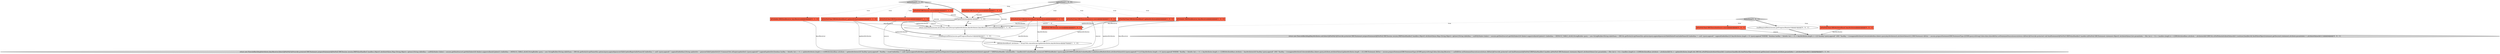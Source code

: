 digraph {
3 [style = filled, label = "updateData['1', '0', '0']", fillcolor = lightgray, shape = diamond image = "AAA0AAABBB1BBB"];
13 [style = filled, label = "@NotNull final DBSAttributeBase(( updateAttributes@@@2@@@['0', '1', '0']", fillcolor = tomato, shape = box image = "AAA0AAABBB2BBB"];
18 [style = filled, label = "readRequiredMeta(session.getProgressMonitor())@@@3@@@['0', '0', '1']", fillcolor = white, shape = ellipse image = "AAA0AAABBB3BBB"];
19 [style = filled, label = "@NotNull final DBSAttributeBase(( keyAttributes@@@2@@@['0', '0', '1']", fillcolor = tomato, shape = box image = "AAA0AAABBB3BBB"];
14 [style = filled, label = "@NotNull final DBCExecutionSource source@@@2@@@['0', '1', '0']", fillcolor = tomato, shape = box image = "AAA0AAABBB2BBB"];
20 [style = filled, label = "deleteData['0', '0', '1']", fillcolor = lightgray, shape = diamond image = "AAA0AAABBB3BBB"];
6 [style = filled, label = "return new ExecuteBatchImpl(attributes,keysReceiver,false){@NotNull @Override protected DBCStatement prepareStatement(@NotNull DBCSession session,DBDValueHandler(( handlers,Object(( attributeValues,Map<String,Object> options){String tableAlias = nullSQLDialect dialect = session.getDataSource().getSQLDialect()if (dialect.supportsAliasInUpdate()) {tableAlias = DEFAULT_TABLE_ALIAS}StringBuilder query = new StringBuilder()String tableName = DBUtils.getEntityScriptName(this,options)query.append(generateTableUpdateBegin(tableName))if (tableAlias != null) {query.append(' ').append(tableAlias)}String updateSet = generateTableUpdateSet()if (!CommonUtils.isEmpty(updateSet)) {query.append(\"\").append(updateSet)}boolean hasKey = falsefor (int i = 0 i < updateAttributes.length i++){DBSAttributeBase attribute = updateAttributes(i(if (hasKey) query.append(\",\")hasKey = trueif (tableAlias != null) {query.append(tableAlias).append(dialect.getStructSeparator())}query.append(getAttributeName(attribute)).append(\"=\")DBDValueHandler valueHandler = handlers(i(if (valueHandler instanceof DBDValueBinder) {query.append(((DBDValueBinder)valueHandler).makeQueryBind(attribute,attributeValues(i())}{query.append(\"?\")}}if (keyAttributes.length > 0) {query.append(\"WHERE \")hasKey = falsefor (int i = 0 i < keyAttributes.length i++){DBSAttributeBase attribute = keyAttributes(i(if (hasKey) query.append(\" AND \")hasKey = trueappendAttributeCriteria(tableAlias,dialect,query,attribute,attributeValues(updateAttributes.length + i()}}DBCStatement dbStat = session.prepareStatement(DBCStatementType.QUERY,query.toString(),false,false,keysReceiver != null)dbStat.setStatementSource(source)return dbStat}@Override protected void bindStatement(@NotNull DBDValueHandler(( handlers,@NotNull DBCStatement statement,Object(( attributeValues){int paramIndex = 0for (int k = 0 k < handlers.length k++){DBSAttributeBase attribute = attributes(k(if (k >= updateAttributes.length && DBUtils.isNullValue(attributeValues(k()) {continue}handlers(k(.bindValueObject(statement.getSession(),statement,attribute,paramIndex++,attributeValues(k()}}}@@@8@@@['1', '1', '0']", fillcolor = lightgray, shape = ellipse image = "AAA0AAABBB1BBB"];
7 [style = filled, label = "@NotNull final DBSAttributeBase(( updateAttributes@@@2@@@['1', '0', '0']", fillcolor = tomato, shape = box image = "AAA0AAABBB1BBB"];
17 [style = filled, label = "@NotNull final DBCExecutionSource source@@@2@@@['0', '0', '1']", fillcolor = tomato, shape = box image = "AAA0AAABBB3BBB"];
16 [style = filled, label = "return new ExecuteBatchImpl(keyAttributes,null,false){@NotNull @Override protected DBCStatement prepareStatement(@NotNull DBCSession session,DBDValueHandler(( handlers,Object(( attributeValues,Map<String,Object> options){String tableAlias = nullSQLDialect dialect = session.getDataSource().getSQLDialect()if (dialect.supportsAliasInUpdate()) {tableAlias = DEFAULT_TABLE_ALIAS}StringBuilder query = new StringBuilder()String tableName = DBUtils.getEntityScriptName(this,options)query.append(generateTableDeleteFrom(tableName))if (tableAlias != null) {query.append(' ').append(tableAlias)}if (keyAttributes.length > 0) {query.append(\"WHERE \")boolean hasKey = falsefor (int i = 0 i < keyAttributes.length i++){if (hasKey) query.append(\" AND \")hasKey = trueappendAttributeCriteria(tableAlias,dialect,query,keyAttributes(i(,attributeValues(i()}}DBCStatement dbStat = session.prepareStatement(DBCStatementType.QUERY,query.toString(),false,false,false)dbStat.setStatementSource(source)return dbStat}@Override protected void bindStatement(@NotNull DBDValueHandler(( handlers,@NotNull DBCStatement statement,Object(( attributeValues){int paramIndex = 0for (int k = 0 k < handlers.length k++){DBSAttributeBase attribute = attributes(k(if (DBUtils.isNullValue(attributeValues(k()) {continue}handlers(k(.bindValueObject(statement.getSession(),statement,attribute,paramIndex++,attributeValues(k()}}}@@@4@@@['0', '0', '1']", fillcolor = lightgray, shape = ellipse image = "AAA0AAABBB3BBB"];
5 [style = filled, label = "useUpsert(session)@@@3@@@['1', '1', '0']", fillcolor = white, shape = diamond image = "AAA0AAABBB1BBB"];
4 [style = filled, label = "@NotNull final DBCExecutionSource source@@@2@@@['1', '0', '0']", fillcolor = tomato, shape = box image = "AAA0AAABBB1BBB"];
9 [style = filled, label = "@NotNull final DBSAttributeBase(( keyAttributes@@@2@@@['1', '1', '0']", fillcolor = tomato, shape = box image = "AAA0AAABBB1BBB"];
0 [style = filled, label = "@Nullable DBDDataReceiver keysReceiver@@@2@@@['1', '0', '0']", fillcolor = tomato, shape = box image = "AAA0AAABBB1BBB"];
11 [style = filled, label = "@Nullable DBDDataReceiver keysReceiver@@@2@@@['0', '1', '0']", fillcolor = tomato, shape = box image = "AAA0AAABBB2BBB"];
1 [style = filled, label = "readRequiredMeta(session.getProgressMonitor())@@@6@@@['1', '1', '0']", fillcolor = white, shape = ellipse image = "AAA0AAABBB1BBB"];
15 [style = filled, label = "updateData['0', '1', '0']", fillcolor = lightgray, shape = diamond image = "AAA0AAABBB2BBB"];
21 [style = filled, label = "@NotNull DBCSession session@@@2@@@['0', '0', '1']", fillcolor = tomato, shape = box image = "AAA0AAABBB3BBB"];
8 [style = filled, label = "@NotNull DBCSession session@@@2@@@['1', '0', '0']", fillcolor = tomato, shape = box image = "AAA0AAABBB1BBB"];
10 [style = filled, label = "DBSAttributeBase(( attributes = ArrayUtils.concatArrays(updateAttributes,keyAttributes)@@@7@@@['1', '1', '0']", fillcolor = white, shape = ellipse image = "AAA0AAABBB1BBB"];
12 [style = filled, label = "@NotNull DBCSession session@@@2@@@['0', '1', '0']", fillcolor = tomato, shape = box image = "AAA0AAABBB2BBB"];
2 [style = filled, label = "return insertData(session,ArrayUtils.concatArrays(updateAttributes,keyAttributes),keysReceiver,source)@@@4@@@['1', '1', '0']", fillcolor = white, shape = ellipse image = "AAA0AAABBB1BBB"];
5->2 [style = bold, label=""];
13->10 [style = solid, label="updateAttributes"];
9->6 [style = solid, label="keyAttributes"];
4->6 [style = solid, label="source"];
8->5 [style = solid, label="session"];
0->6 [style = solid, label="keysReceiver"];
15->13 [style = dotted, label="true"];
1->10 [style = bold, label=""];
10->6 [style = bold, label=""];
20->21 [style = dotted, label="true"];
9->21 [style = dashed, label="0"];
14->6 [style = solid, label="source"];
4->2 [style = solid, label="source"];
20->18 [style = bold, label=""];
5->1 [style = bold, label=""];
3->8 [style = dotted, label="true"];
7->6 [style = solid, label="updateAttributes"];
20->17 [style = dotted, label="true"];
15->11 [style = dotted, label="true"];
8->2 [style = solid, label="session"];
3->5 [style = bold, label=""];
9->10 [style = solid, label="keyAttributes"];
13->2 [style = solid, label="updateAttributes"];
3->0 [style = dotted, label="true"];
0->2 [style = solid, label="keysReceiver"];
12->5 [style = solid, label="session"];
11->6 [style = solid, label="keysReceiver"];
11->2 [style = solid, label="keysReceiver"];
3->4 [style = dotted, label="true"];
19->16 [style = solid, label="keyAttributes"];
17->16 [style = solid, label="source"];
2->1 [style = bold, label=""];
18->16 [style = bold, label=""];
15->5 [style = bold, label=""];
13->6 [style = solid, label="updateAttributes"];
7->2 [style = solid, label="updateAttributes"];
9->2 [style = solid, label="keyAttributes"];
10->6 [style = solid, label="attributes"];
7->10 [style = solid, label="updateAttributes"];
15->9 [style = dotted, label="true"];
20->19 [style = dotted, label="true"];
3->7 [style = dotted, label="true"];
15->14 [style = dotted, label="true"];
14->2 [style = solid, label="source"];
3->9 [style = dotted, label="true"];
12->2 [style = solid, label="session"];
5->2 [style = dotted, label="true"];
15->12 [style = dotted, label="true"];
}

